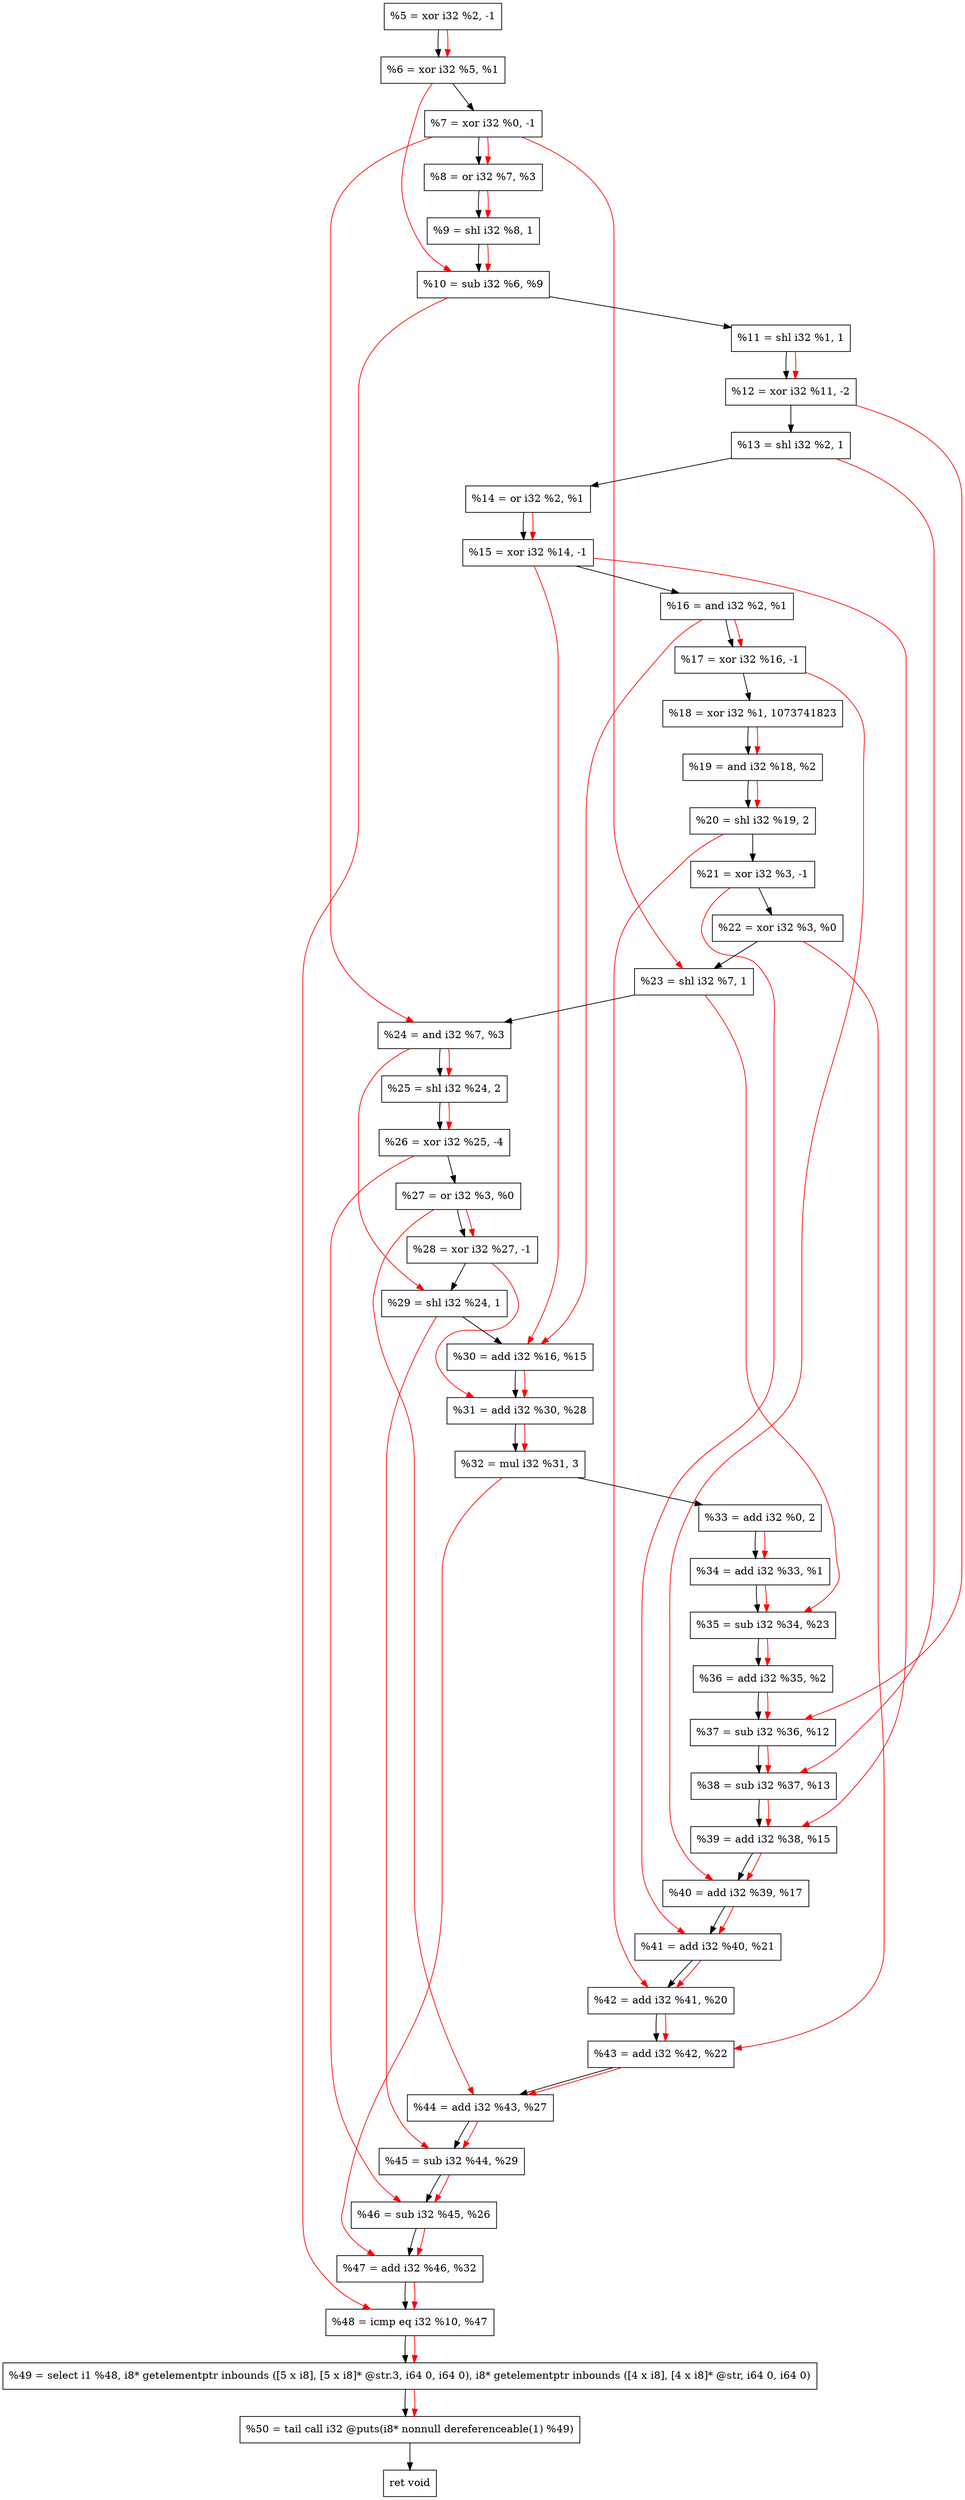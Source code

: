 digraph "DFG for'crackme' function" {
	Node0xabf1f0[shape=record, label="  %5 = xor i32 %2, -1"];
	Node0xabf260[shape=record, label="  %6 = xor i32 %5, %1"];
	Node0xabf2d0[shape=record, label="  %7 = xor i32 %0, -1"];
	Node0xabf340[shape=record, label="  %8 = or i32 %7, %3"];
	Node0xabf3e0[shape=record, label="  %9 = shl i32 %8, 1"];
	Node0xabf450[shape=record, label="  %10 = sub i32 %6, %9"];
	Node0xabf4c0[shape=record, label="  %11 = shl i32 %1, 1"];
	Node0xabf560[shape=record, label="  %12 = xor i32 %11, -2"];
	Node0xabf5d0[shape=record, label="  %13 = shl i32 %2, 1"];
	Node0xabf640[shape=record, label="  %14 = or i32 %2, %1"];
	Node0xabf6b0[shape=record, label="  %15 = xor i32 %14, -1"];
	Node0xabf720[shape=record, label="  %16 = and i32 %2, %1"];
	Node0xabf790[shape=record, label="  %17 = xor i32 %16, -1"];
	Node0xabf830[shape=record, label="  %18 = xor i32 %1, 1073741823"];
	Node0xabf8a0[shape=record, label="  %19 = and i32 %18, %2"];
	Node0xabf940[shape=record, label="  %20 = shl i32 %19, 2"];
	Node0xabf9b0[shape=record, label="  %21 = xor i32 %3, -1"];
	Node0xabfa20[shape=record, label="  %22 = xor i32 %3, %0"];
	Node0xabfa90[shape=record, label="  %23 = shl i32 %7, 1"];
	Node0xabfb00[shape=record, label="  %24 = and i32 %7, %3"];
	Node0xabfb70[shape=record, label="  %25 = shl i32 %24, 2"];
	Node0xabfc10[shape=record, label="  %26 = xor i32 %25, -4"];
	Node0xabfc80[shape=record, label="  %27 = or i32 %3, %0"];
	Node0xabfcf0[shape=record, label="  %28 = xor i32 %27, -1"];
	Node0xabfd60[shape=record, label="  %29 = shl i32 %24, 1"];
	Node0xabfdd0[shape=record, label="  %30 = add i32 %16, %15"];
	Node0xabfe40[shape=record, label="  %31 = add i32 %30, %28"];
	Node0xabfee0[shape=record, label="  %32 = mul i32 %31, 3"];
	Node0xac0160[shape=record, label="  %33 = add i32 %0, 2"];
	Node0xac01d0[shape=record, label="  %34 = add i32 %33, %1"];
	Node0xac0240[shape=record, label="  %35 = sub i32 %34, %23"];
	Node0xac02b0[shape=record, label="  %36 = add i32 %35, %2"];
	Node0xac0320[shape=record, label="  %37 = sub i32 %36, %12"];
	Node0xac0390[shape=record, label="  %38 = sub i32 %37, %13"];
	Node0xac0400[shape=record, label="  %39 = add i32 %38, %15"];
	Node0xac0470[shape=record, label="  %40 = add i32 %39, %17"];
	Node0xac04e0[shape=record, label="  %41 = add i32 %40, %21"];
	Node0xac0550[shape=record, label="  %42 = add i32 %41, %20"];
	Node0xac05c0[shape=record, label="  %43 = add i32 %42, %22"];
	Node0xac0630[shape=record, label="  %44 = add i32 %43, %27"];
	Node0xac06a0[shape=record, label="  %45 = sub i32 %44, %29"];
	Node0xac0710[shape=record, label="  %46 = sub i32 %45, %26"];
	Node0xac0780[shape=record, label="  %47 = add i32 %46, %32"];
	Node0xac07f0[shape=record, label="  %48 = icmp eq i32 %10, %47"];
	Node0xa5f268[shape=record, label="  %49 = select i1 %48, i8* getelementptr inbounds ([5 x i8], [5 x i8]* @str.3, i64 0, i64 0), i8* getelementptr inbounds ([4 x i8], [4 x i8]* @str, i64 0, i64 0)"];
	Node0xac0c90[shape=record, label="  %50 = tail call i32 @puts(i8* nonnull dereferenceable(1) %49)"];
	Node0xac0ce0[shape=record, label="  ret void"];
	Node0xabf1f0 -> Node0xabf260;
	Node0xabf260 -> Node0xabf2d0;
	Node0xabf2d0 -> Node0xabf340;
	Node0xabf340 -> Node0xabf3e0;
	Node0xabf3e0 -> Node0xabf450;
	Node0xabf450 -> Node0xabf4c0;
	Node0xabf4c0 -> Node0xabf560;
	Node0xabf560 -> Node0xabf5d0;
	Node0xabf5d0 -> Node0xabf640;
	Node0xabf640 -> Node0xabf6b0;
	Node0xabf6b0 -> Node0xabf720;
	Node0xabf720 -> Node0xabf790;
	Node0xabf790 -> Node0xabf830;
	Node0xabf830 -> Node0xabf8a0;
	Node0xabf8a0 -> Node0xabf940;
	Node0xabf940 -> Node0xabf9b0;
	Node0xabf9b0 -> Node0xabfa20;
	Node0xabfa20 -> Node0xabfa90;
	Node0xabfa90 -> Node0xabfb00;
	Node0xabfb00 -> Node0xabfb70;
	Node0xabfb70 -> Node0xabfc10;
	Node0xabfc10 -> Node0xabfc80;
	Node0xabfc80 -> Node0xabfcf0;
	Node0xabfcf0 -> Node0xabfd60;
	Node0xabfd60 -> Node0xabfdd0;
	Node0xabfdd0 -> Node0xabfe40;
	Node0xabfe40 -> Node0xabfee0;
	Node0xabfee0 -> Node0xac0160;
	Node0xac0160 -> Node0xac01d0;
	Node0xac01d0 -> Node0xac0240;
	Node0xac0240 -> Node0xac02b0;
	Node0xac02b0 -> Node0xac0320;
	Node0xac0320 -> Node0xac0390;
	Node0xac0390 -> Node0xac0400;
	Node0xac0400 -> Node0xac0470;
	Node0xac0470 -> Node0xac04e0;
	Node0xac04e0 -> Node0xac0550;
	Node0xac0550 -> Node0xac05c0;
	Node0xac05c0 -> Node0xac0630;
	Node0xac0630 -> Node0xac06a0;
	Node0xac06a0 -> Node0xac0710;
	Node0xac0710 -> Node0xac0780;
	Node0xac0780 -> Node0xac07f0;
	Node0xac07f0 -> Node0xa5f268;
	Node0xa5f268 -> Node0xac0c90;
	Node0xac0c90 -> Node0xac0ce0;
edge [color=red]
	Node0xabf1f0 -> Node0xabf260;
	Node0xabf2d0 -> Node0xabf340;
	Node0xabf340 -> Node0xabf3e0;
	Node0xabf260 -> Node0xabf450;
	Node0xabf3e0 -> Node0xabf450;
	Node0xabf4c0 -> Node0xabf560;
	Node0xabf640 -> Node0xabf6b0;
	Node0xabf720 -> Node0xabf790;
	Node0xabf830 -> Node0xabf8a0;
	Node0xabf8a0 -> Node0xabf940;
	Node0xabf2d0 -> Node0xabfa90;
	Node0xabf2d0 -> Node0xabfb00;
	Node0xabfb00 -> Node0xabfb70;
	Node0xabfb70 -> Node0xabfc10;
	Node0xabfc80 -> Node0xabfcf0;
	Node0xabfb00 -> Node0xabfd60;
	Node0xabf720 -> Node0xabfdd0;
	Node0xabf6b0 -> Node0xabfdd0;
	Node0xabfdd0 -> Node0xabfe40;
	Node0xabfcf0 -> Node0xabfe40;
	Node0xabfe40 -> Node0xabfee0;
	Node0xac0160 -> Node0xac01d0;
	Node0xac01d0 -> Node0xac0240;
	Node0xabfa90 -> Node0xac0240;
	Node0xac0240 -> Node0xac02b0;
	Node0xac02b0 -> Node0xac0320;
	Node0xabf560 -> Node0xac0320;
	Node0xac0320 -> Node0xac0390;
	Node0xabf5d0 -> Node0xac0390;
	Node0xac0390 -> Node0xac0400;
	Node0xabf6b0 -> Node0xac0400;
	Node0xac0400 -> Node0xac0470;
	Node0xabf790 -> Node0xac0470;
	Node0xac0470 -> Node0xac04e0;
	Node0xabf9b0 -> Node0xac04e0;
	Node0xac04e0 -> Node0xac0550;
	Node0xabf940 -> Node0xac0550;
	Node0xac0550 -> Node0xac05c0;
	Node0xabfa20 -> Node0xac05c0;
	Node0xac05c0 -> Node0xac0630;
	Node0xabfc80 -> Node0xac0630;
	Node0xac0630 -> Node0xac06a0;
	Node0xabfd60 -> Node0xac06a0;
	Node0xac06a0 -> Node0xac0710;
	Node0xabfc10 -> Node0xac0710;
	Node0xac0710 -> Node0xac0780;
	Node0xabfee0 -> Node0xac0780;
	Node0xabf450 -> Node0xac07f0;
	Node0xac0780 -> Node0xac07f0;
	Node0xac07f0 -> Node0xa5f268;
	Node0xa5f268 -> Node0xac0c90;
}

